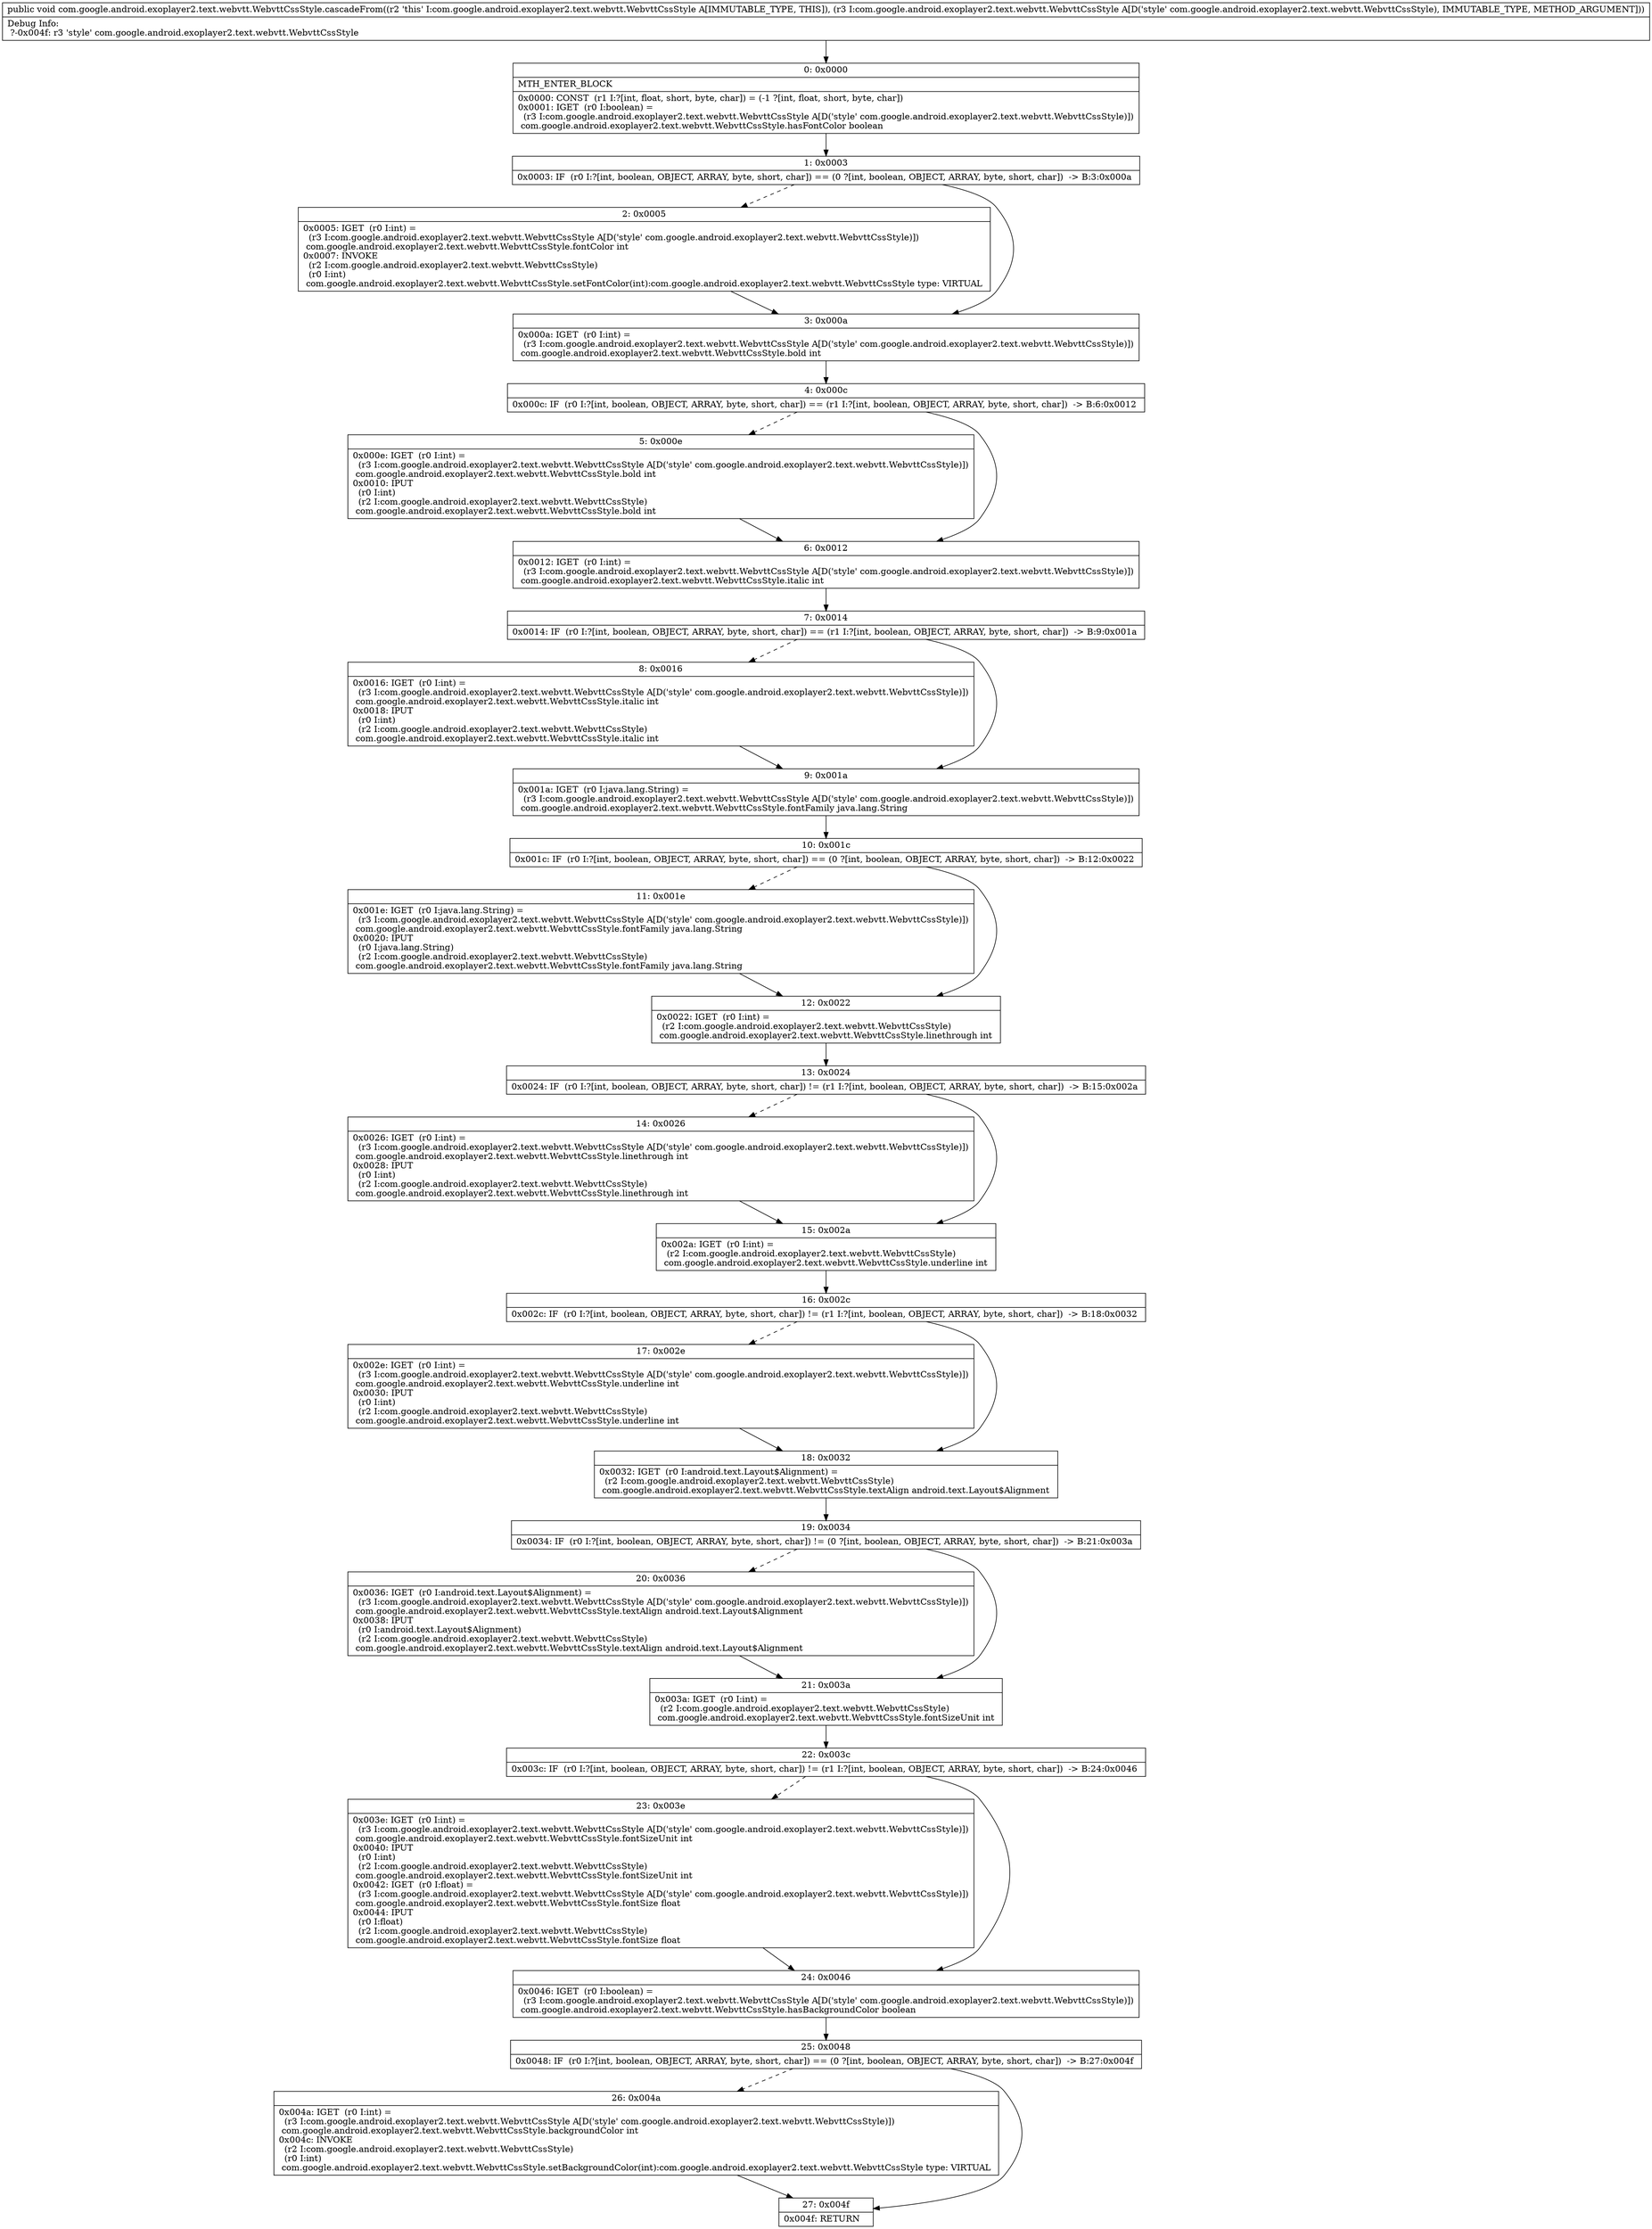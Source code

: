 digraph "CFG forcom.google.android.exoplayer2.text.webvtt.WebvttCssStyle.cascadeFrom(Lcom\/google\/android\/exoplayer2\/text\/webvtt\/WebvttCssStyle;)V" {
Node_0 [shape=record,label="{0\:\ 0x0000|MTH_ENTER_BLOCK\l|0x0000: CONST  (r1 I:?[int, float, short, byte, char]) = (\-1 ?[int, float, short, byte, char]) \l0x0001: IGET  (r0 I:boolean) = \l  (r3 I:com.google.android.exoplayer2.text.webvtt.WebvttCssStyle A[D('style' com.google.android.exoplayer2.text.webvtt.WebvttCssStyle)])\l com.google.android.exoplayer2.text.webvtt.WebvttCssStyle.hasFontColor boolean \l}"];
Node_1 [shape=record,label="{1\:\ 0x0003|0x0003: IF  (r0 I:?[int, boolean, OBJECT, ARRAY, byte, short, char]) == (0 ?[int, boolean, OBJECT, ARRAY, byte, short, char])  \-\> B:3:0x000a \l}"];
Node_2 [shape=record,label="{2\:\ 0x0005|0x0005: IGET  (r0 I:int) = \l  (r3 I:com.google.android.exoplayer2.text.webvtt.WebvttCssStyle A[D('style' com.google.android.exoplayer2.text.webvtt.WebvttCssStyle)])\l com.google.android.exoplayer2.text.webvtt.WebvttCssStyle.fontColor int \l0x0007: INVOKE  \l  (r2 I:com.google.android.exoplayer2.text.webvtt.WebvttCssStyle)\l  (r0 I:int)\l com.google.android.exoplayer2.text.webvtt.WebvttCssStyle.setFontColor(int):com.google.android.exoplayer2.text.webvtt.WebvttCssStyle type: VIRTUAL \l}"];
Node_3 [shape=record,label="{3\:\ 0x000a|0x000a: IGET  (r0 I:int) = \l  (r3 I:com.google.android.exoplayer2.text.webvtt.WebvttCssStyle A[D('style' com.google.android.exoplayer2.text.webvtt.WebvttCssStyle)])\l com.google.android.exoplayer2.text.webvtt.WebvttCssStyle.bold int \l}"];
Node_4 [shape=record,label="{4\:\ 0x000c|0x000c: IF  (r0 I:?[int, boolean, OBJECT, ARRAY, byte, short, char]) == (r1 I:?[int, boolean, OBJECT, ARRAY, byte, short, char])  \-\> B:6:0x0012 \l}"];
Node_5 [shape=record,label="{5\:\ 0x000e|0x000e: IGET  (r0 I:int) = \l  (r3 I:com.google.android.exoplayer2.text.webvtt.WebvttCssStyle A[D('style' com.google.android.exoplayer2.text.webvtt.WebvttCssStyle)])\l com.google.android.exoplayer2.text.webvtt.WebvttCssStyle.bold int \l0x0010: IPUT  \l  (r0 I:int)\l  (r2 I:com.google.android.exoplayer2.text.webvtt.WebvttCssStyle)\l com.google.android.exoplayer2.text.webvtt.WebvttCssStyle.bold int \l}"];
Node_6 [shape=record,label="{6\:\ 0x0012|0x0012: IGET  (r0 I:int) = \l  (r3 I:com.google.android.exoplayer2.text.webvtt.WebvttCssStyle A[D('style' com.google.android.exoplayer2.text.webvtt.WebvttCssStyle)])\l com.google.android.exoplayer2.text.webvtt.WebvttCssStyle.italic int \l}"];
Node_7 [shape=record,label="{7\:\ 0x0014|0x0014: IF  (r0 I:?[int, boolean, OBJECT, ARRAY, byte, short, char]) == (r1 I:?[int, boolean, OBJECT, ARRAY, byte, short, char])  \-\> B:9:0x001a \l}"];
Node_8 [shape=record,label="{8\:\ 0x0016|0x0016: IGET  (r0 I:int) = \l  (r3 I:com.google.android.exoplayer2.text.webvtt.WebvttCssStyle A[D('style' com.google.android.exoplayer2.text.webvtt.WebvttCssStyle)])\l com.google.android.exoplayer2.text.webvtt.WebvttCssStyle.italic int \l0x0018: IPUT  \l  (r0 I:int)\l  (r2 I:com.google.android.exoplayer2.text.webvtt.WebvttCssStyle)\l com.google.android.exoplayer2.text.webvtt.WebvttCssStyle.italic int \l}"];
Node_9 [shape=record,label="{9\:\ 0x001a|0x001a: IGET  (r0 I:java.lang.String) = \l  (r3 I:com.google.android.exoplayer2.text.webvtt.WebvttCssStyle A[D('style' com.google.android.exoplayer2.text.webvtt.WebvttCssStyle)])\l com.google.android.exoplayer2.text.webvtt.WebvttCssStyle.fontFamily java.lang.String \l}"];
Node_10 [shape=record,label="{10\:\ 0x001c|0x001c: IF  (r0 I:?[int, boolean, OBJECT, ARRAY, byte, short, char]) == (0 ?[int, boolean, OBJECT, ARRAY, byte, short, char])  \-\> B:12:0x0022 \l}"];
Node_11 [shape=record,label="{11\:\ 0x001e|0x001e: IGET  (r0 I:java.lang.String) = \l  (r3 I:com.google.android.exoplayer2.text.webvtt.WebvttCssStyle A[D('style' com.google.android.exoplayer2.text.webvtt.WebvttCssStyle)])\l com.google.android.exoplayer2.text.webvtt.WebvttCssStyle.fontFamily java.lang.String \l0x0020: IPUT  \l  (r0 I:java.lang.String)\l  (r2 I:com.google.android.exoplayer2.text.webvtt.WebvttCssStyle)\l com.google.android.exoplayer2.text.webvtt.WebvttCssStyle.fontFamily java.lang.String \l}"];
Node_12 [shape=record,label="{12\:\ 0x0022|0x0022: IGET  (r0 I:int) = \l  (r2 I:com.google.android.exoplayer2.text.webvtt.WebvttCssStyle)\l com.google.android.exoplayer2.text.webvtt.WebvttCssStyle.linethrough int \l}"];
Node_13 [shape=record,label="{13\:\ 0x0024|0x0024: IF  (r0 I:?[int, boolean, OBJECT, ARRAY, byte, short, char]) != (r1 I:?[int, boolean, OBJECT, ARRAY, byte, short, char])  \-\> B:15:0x002a \l}"];
Node_14 [shape=record,label="{14\:\ 0x0026|0x0026: IGET  (r0 I:int) = \l  (r3 I:com.google.android.exoplayer2.text.webvtt.WebvttCssStyle A[D('style' com.google.android.exoplayer2.text.webvtt.WebvttCssStyle)])\l com.google.android.exoplayer2.text.webvtt.WebvttCssStyle.linethrough int \l0x0028: IPUT  \l  (r0 I:int)\l  (r2 I:com.google.android.exoplayer2.text.webvtt.WebvttCssStyle)\l com.google.android.exoplayer2.text.webvtt.WebvttCssStyle.linethrough int \l}"];
Node_15 [shape=record,label="{15\:\ 0x002a|0x002a: IGET  (r0 I:int) = \l  (r2 I:com.google.android.exoplayer2.text.webvtt.WebvttCssStyle)\l com.google.android.exoplayer2.text.webvtt.WebvttCssStyle.underline int \l}"];
Node_16 [shape=record,label="{16\:\ 0x002c|0x002c: IF  (r0 I:?[int, boolean, OBJECT, ARRAY, byte, short, char]) != (r1 I:?[int, boolean, OBJECT, ARRAY, byte, short, char])  \-\> B:18:0x0032 \l}"];
Node_17 [shape=record,label="{17\:\ 0x002e|0x002e: IGET  (r0 I:int) = \l  (r3 I:com.google.android.exoplayer2.text.webvtt.WebvttCssStyle A[D('style' com.google.android.exoplayer2.text.webvtt.WebvttCssStyle)])\l com.google.android.exoplayer2.text.webvtt.WebvttCssStyle.underline int \l0x0030: IPUT  \l  (r0 I:int)\l  (r2 I:com.google.android.exoplayer2.text.webvtt.WebvttCssStyle)\l com.google.android.exoplayer2.text.webvtt.WebvttCssStyle.underline int \l}"];
Node_18 [shape=record,label="{18\:\ 0x0032|0x0032: IGET  (r0 I:android.text.Layout$Alignment) = \l  (r2 I:com.google.android.exoplayer2.text.webvtt.WebvttCssStyle)\l com.google.android.exoplayer2.text.webvtt.WebvttCssStyle.textAlign android.text.Layout$Alignment \l}"];
Node_19 [shape=record,label="{19\:\ 0x0034|0x0034: IF  (r0 I:?[int, boolean, OBJECT, ARRAY, byte, short, char]) != (0 ?[int, boolean, OBJECT, ARRAY, byte, short, char])  \-\> B:21:0x003a \l}"];
Node_20 [shape=record,label="{20\:\ 0x0036|0x0036: IGET  (r0 I:android.text.Layout$Alignment) = \l  (r3 I:com.google.android.exoplayer2.text.webvtt.WebvttCssStyle A[D('style' com.google.android.exoplayer2.text.webvtt.WebvttCssStyle)])\l com.google.android.exoplayer2.text.webvtt.WebvttCssStyle.textAlign android.text.Layout$Alignment \l0x0038: IPUT  \l  (r0 I:android.text.Layout$Alignment)\l  (r2 I:com.google.android.exoplayer2.text.webvtt.WebvttCssStyle)\l com.google.android.exoplayer2.text.webvtt.WebvttCssStyle.textAlign android.text.Layout$Alignment \l}"];
Node_21 [shape=record,label="{21\:\ 0x003a|0x003a: IGET  (r0 I:int) = \l  (r2 I:com.google.android.exoplayer2.text.webvtt.WebvttCssStyle)\l com.google.android.exoplayer2.text.webvtt.WebvttCssStyle.fontSizeUnit int \l}"];
Node_22 [shape=record,label="{22\:\ 0x003c|0x003c: IF  (r0 I:?[int, boolean, OBJECT, ARRAY, byte, short, char]) != (r1 I:?[int, boolean, OBJECT, ARRAY, byte, short, char])  \-\> B:24:0x0046 \l}"];
Node_23 [shape=record,label="{23\:\ 0x003e|0x003e: IGET  (r0 I:int) = \l  (r3 I:com.google.android.exoplayer2.text.webvtt.WebvttCssStyle A[D('style' com.google.android.exoplayer2.text.webvtt.WebvttCssStyle)])\l com.google.android.exoplayer2.text.webvtt.WebvttCssStyle.fontSizeUnit int \l0x0040: IPUT  \l  (r0 I:int)\l  (r2 I:com.google.android.exoplayer2.text.webvtt.WebvttCssStyle)\l com.google.android.exoplayer2.text.webvtt.WebvttCssStyle.fontSizeUnit int \l0x0042: IGET  (r0 I:float) = \l  (r3 I:com.google.android.exoplayer2.text.webvtt.WebvttCssStyle A[D('style' com.google.android.exoplayer2.text.webvtt.WebvttCssStyle)])\l com.google.android.exoplayer2.text.webvtt.WebvttCssStyle.fontSize float \l0x0044: IPUT  \l  (r0 I:float)\l  (r2 I:com.google.android.exoplayer2.text.webvtt.WebvttCssStyle)\l com.google.android.exoplayer2.text.webvtt.WebvttCssStyle.fontSize float \l}"];
Node_24 [shape=record,label="{24\:\ 0x0046|0x0046: IGET  (r0 I:boolean) = \l  (r3 I:com.google.android.exoplayer2.text.webvtt.WebvttCssStyle A[D('style' com.google.android.exoplayer2.text.webvtt.WebvttCssStyle)])\l com.google.android.exoplayer2.text.webvtt.WebvttCssStyle.hasBackgroundColor boolean \l}"];
Node_25 [shape=record,label="{25\:\ 0x0048|0x0048: IF  (r0 I:?[int, boolean, OBJECT, ARRAY, byte, short, char]) == (0 ?[int, boolean, OBJECT, ARRAY, byte, short, char])  \-\> B:27:0x004f \l}"];
Node_26 [shape=record,label="{26\:\ 0x004a|0x004a: IGET  (r0 I:int) = \l  (r3 I:com.google.android.exoplayer2.text.webvtt.WebvttCssStyle A[D('style' com.google.android.exoplayer2.text.webvtt.WebvttCssStyle)])\l com.google.android.exoplayer2.text.webvtt.WebvttCssStyle.backgroundColor int \l0x004c: INVOKE  \l  (r2 I:com.google.android.exoplayer2.text.webvtt.WebvttCssStyle)\l  (r0 I:int)\l com.google.android.exoplayer2.text.webvtt.WebvttCssStyle.setBackgroundColor(int):com.google.android.exoplayer2.text.webvtt.WebvttCssStyle type: VIRTUAL \l}"];
Node_27 [shape=record,label="{27\:\ 0x004f|0x004f: RETURN   \l}"];
MethodNode[shape=record,label="{public void com.google.android.exoplayer2.text.webvtt.WebvttCssStyle.cascadeFrom((r2 'this' I:com.google.android.exoplayer2.text.webvtt.WebvttCssStyle A[IMMUTABLE_TYPE, THIS]), (r3 I:com.google.android.exoplayer2.text.webvtt.WebvttCssStyle A[D('style' com.google.android.exoplayer2.text.webvtt.WebvttCssStyle), IMMUTABLE_TYPE, METHOD_ARGUMENT]))  | Debug Info:\l  ?\-0x004f: r3 'style' com.google.android.exoplayer2.text.webvtt.WebvttCssStyle\l}"];
MethodNode -> Node_0;
Node_0 -> Node_1;
Node_1 -> Node_2[style=dashed];
Node_1 -> Node_3;
Node_2 -> Node_3;
Node_3 -> Node_4;
Node_4 -> Node_5[style=dashed];
Node_4 -> Node_6;
Node_5 -> Node_6;
Node_6 -> Node_7;
Node_7 -> Node_8[style=dashed];
Node_7 -> Node_9;
Node_8 -> Node_9;
Node_9 -> Node_10;
Node_10 -> Node_11[style=dashed];
Node_10 -> Node_12;
Node_11 -> Node_12;
Node_12 -> Node_13;
Node_13 -> Node_14[style=dashed];
Node_13 -> Node_15;
Node_14 -> Node_15;
Node_15 -> Node_16;
Node_16 -> Node_17[style=dashed];
Node_16 -> Node_18;
Node_17 -> Node_18;
Node_18 -> Node_19;
Node_19 -> Node_20[style=dashed];
Node_19 -> Node_21;
Node_20 -> Node_21;
Node_21 -> Node_22;
Node_22 -> Node_23[style=dashed];
Node_22 -> Node_24;
Node_23 -> Node_24;
Node_24 -> Node_25;
Node_25 -> Node_26[style=dashed];
Node_25 -> Node_27;
Node_26 -> Node_27;
}

